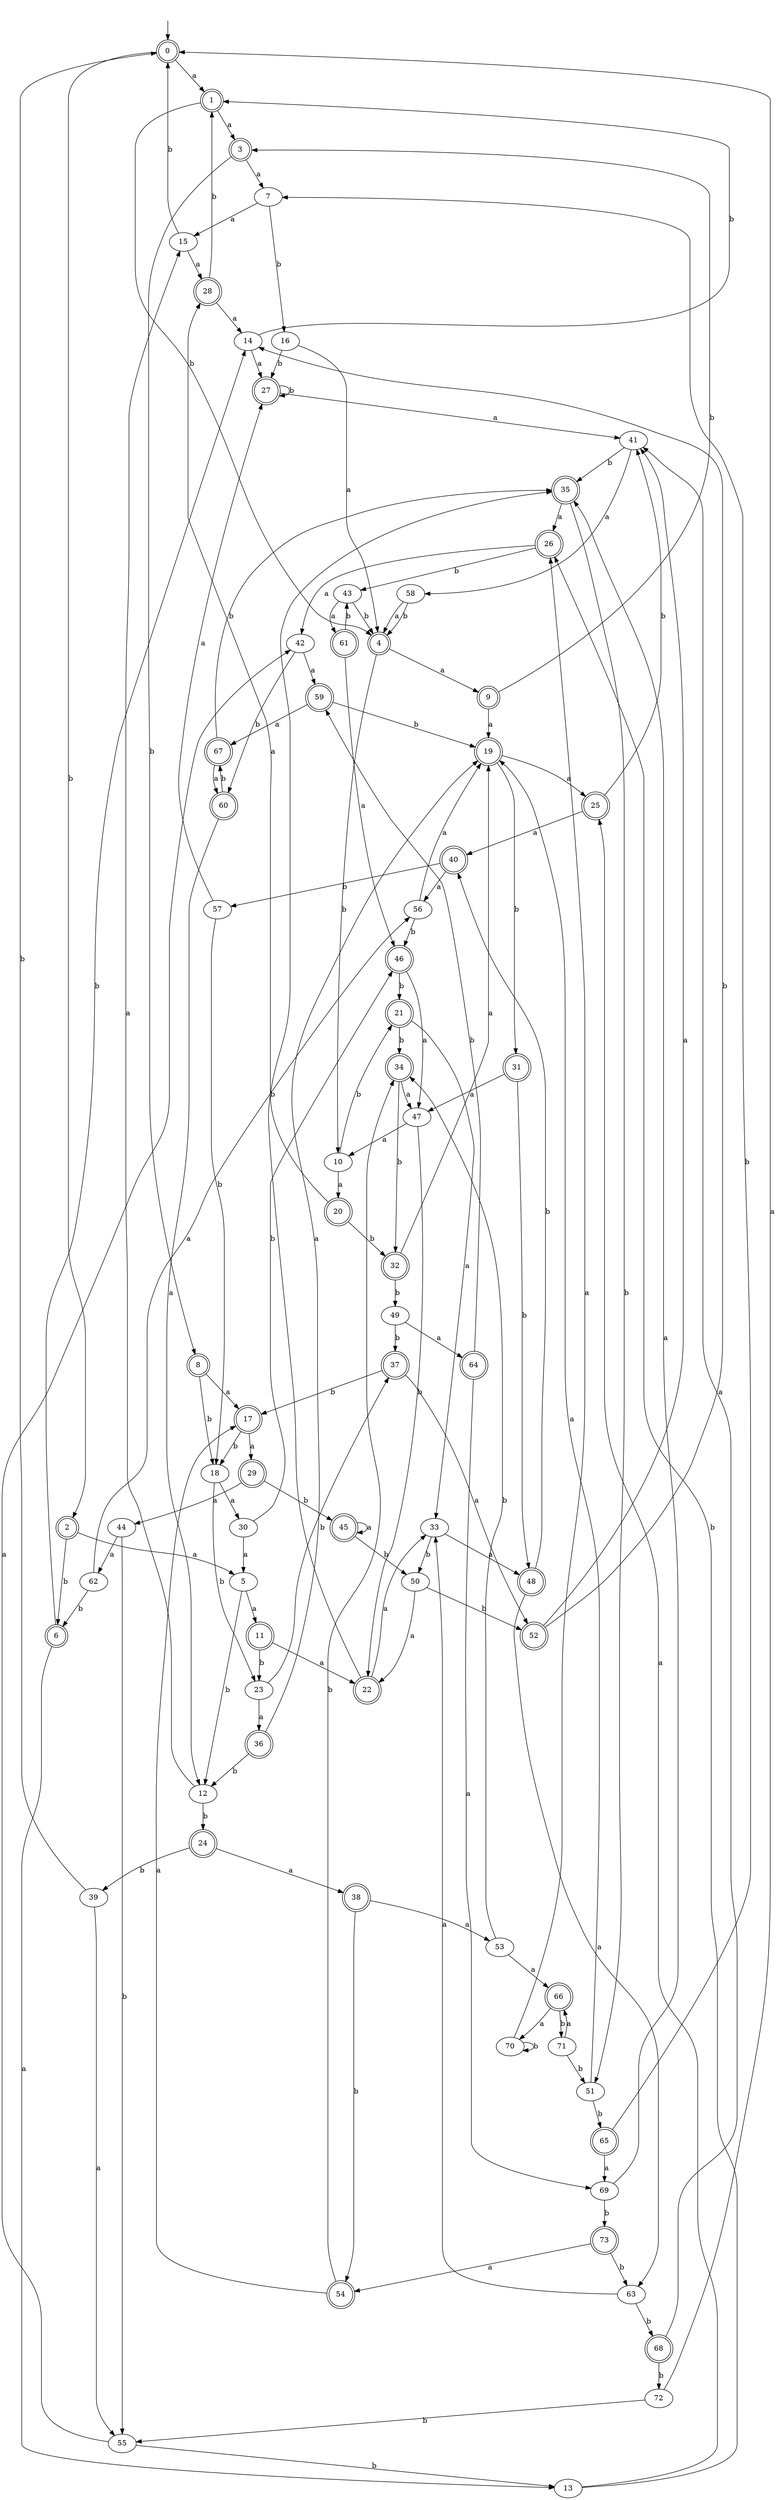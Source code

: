 digraph RandomDFA {
  __start0 [label="", shape=none];
  __start0 -> 0 [label=""];
  0 [shape=circle] [shape=doublecircle]
  0 -> 1 [label="a"]
  0 -> 2 [label="b"]
  1 [shape=doublecircle]
  1 -> 3 [label="a"]
  1 -> 4 [label="b"]
  2 [shape=doublecircle]
  2 -> 5 [label="a"]
  2 -> 6 [label="b"]
  3 [shape=doublecircle]
  3 -> 7 [label="a"]
  3 -> 8 [label="b"]
  4 [shape=doublecircle]
  4 -> 9 [label="a"]
  4 -> 10 [label="b"]
  5
  5 -> 11 [label="a"]
  5 -> 12 [label="b"]
  6 [shape=doublecircle]
  6 -> 13 [label="a"]
  6 -> 14 [label="b"]
  7
  7 -> 15 [label="a"]
  7 -> 16 [label="b"]
  8 [shape=doublecircle]
  8 -> 17 [label="a"]
  8 -> 18 [label="b"]
  9 [shape=doublecircle]
  9 -> 19 [label="a"]
  9 -> 3 [label="b"]
  10
  10 -> 20 [label="a"]
  10 -> 21 [label="b"]
  11 [shape=doublecircle]
  11 -> 22 [label="a"]
  11 -> 23 [label="b"]
  12
  12 -> 15 [label="a"]
  12 -> 24 [label="b"]
  13
  13 -> 25 [label="a"]
  13 -> 26 [label="b"]
  14
  14 -> 27 [label="a"]
  14 -> 1 [label="b"]
  15
  15 -> 28 [label="a"]
  15 -> 0 [label="b"]
  16
  16 -> 4 [label="a"]
  16 -> 27 [label="b"]
  17 [shape=doublecircle]
  17 -> 29 [label="a"]
  17 -> 18 [label="b"]
  18
  18 -> 30 [label="a"]
  18 -> 23 [label="b"]
  19 [shape=doublecircle]
  19 -> 25 [label="a"]
  19 -> 31 [label="b"]
  20 [shape=doublecircle]
  20 -> 28 [label="a"]
  20 -> 32 [label="b"]
  21 [shape=doublecircle]
  21 -> 33 [label="a"]
  21 -> 34 [label="b"]
  22 [shape=doublecircle]
  22 -> 33 [label="a"]
  22 -> 35 [label="b"]
  23
  23 -> 36 [label="a"]
  23 -> 37 [label="b"]
  24 [shape=doublecircle]
  24 -> 38 [label="a"]
  24 -> 39 [label="b"]
  25 [shape=doublecircle]
  25 -> 40 [label="a"]
  25 -> 41 [label="b"]
  26 [shape=doublecircle]
  26 -> 42 [label="a"]
  26 -> 43 [label="b"]
  27 [shape=doublecircle]
  27 -> 41 [label="a"]
  27 -> 27 [label="b"]
  28 [shape=doublecircle]
  28 -> 14 [label="a"]
  28 -> 1 [label="b"]
  29 [shape=doublecircle]
  29 -> 44 [label="a"]
  29 -> 45 [label="b"]
  30
  30 -> 5 [label="a"]
  30 -> 46 [label="b"]
  31 [shape=doublecircle]
  31 -> 47 [label="a"]
  31 -> 48 [label="b"]
  32 [shape=doublecircle]
  32 -> 19 [label="a"]
  32 -> 49 [label="b"]
  33
  33 -> 48 [label="a"]
  33 -> 50 [label="b"]
  34 [shape=doublecircle]
  34 -> 47 [label="a"]
  34 -> 32 [label="b"]
  35 [shape=doublecircle]
  35 -> 26 [label="a"]
  35 -> 51 [label="b"]
  36 [shape=doublecircle]
  36 -> 19 [label="a"]
  36 -> 12 [label="b"]
  37 [shape=doublecircle]
  37 -> 52 [label="a"]
  37 -> 17 [label="b"]
  38 [shape=doublecircle]
  38 -> 53 [label="a"]
  38 -> 54 [label="b"]
  39
  39 -> 55 [label="a"]
  39 -> 0 [label="b"]
  40 [shape=doublecircle]
  40 -> 56 [label="a"]
  40 -> 57 [label="b"]
  41
  41 -> 58 [label="a"]
  41 -> 35 [label="b"]
  42
  42 -> 59 [label="a"]
  42 -> 60 [label="b"]
  43
  43 -> 61 [label="a"]
  43 -> 4 [label="b"]
  44
  44 -> 62 [label="a"]
  44 -> 55 [label="b"]
  45 [shape=doublecircle]
  45 -> 45 [label="a"]
  45 -> 50 [label="b"]
  46 [shape=doublecircle]
  46 -> 47 [label="a"]
  46 -> 21 [label="b"]
  47
  47 -> 10 [label="a"]
  47 -> 22 [label="b"]
  48 [shape=doublecircle]
  48 -> 63 [label="a"]
  48 -> 40 [label="b"]
  49
  49 -> 64 [label="a"]
  49 -> 37 [label="b"]
  50
  50 -> 22 [label="a"]
  50 -> 52 [label="b"]
  51
  51 -> 19 [label="a"]
  51 -> 65 [label="b"]
  52 [shape=doublecircle]
  52 -> 41 [label="a"]
  52 -> 14 [label="b"]
  53
  53 -> 66 [label="a"]
  53 -> 34 [label="b"]
  54 [shape=doublecircle]
  54 -> 17 [label="a"]
  54 -> 34 [label="b"]
  55
  55 -> 42 [label="a"]
  55 -> 13 [label="b"]
  56
  56 -> 19 [label="a"]
  56 -> 46 [label="b"]
  57
  57 -> 27 [label="a"]
  57 -> 18 [label="b"]
  58
  58 -> 4 [label="a"]
  58 -> 4 [label="b"]
  59 [shape=doublecircle]
  59 -> 67 [label="a"]
  59 -> 19 [label="b"]
  60 [shape=doublecircle]
  60 -> 12 [label="a"]
  60 -> 67 [label="b"]
  61 [shape=doublecircle]
  61 -> 46 [label="a"]
  61 -> 43 [label="b"]
  62
  62 -> 56 [label="a"]
  62 -> 6 [label="b"]
  63
  63 -> 33 [label="a"]
  63 -> 68 [label="b"]
  64 [shape=doublecircle]
  64 -> 69 [label="a"]
  64 -> 59 [label="b"]
  65 [shape=doublecircle]
  65 -> 69 [label="a"]
  65 -> 7 [label="b"]
  66 [shape=doublecircle]
  66 -> 70 [label="a"]
  66 -> 71 [label="b"]
  67 [shape=doublecircle]
  67 -> 60 [label="a"]
  67 -> 35 [label="b"]
  68 [shape=doublecircle]
  68 -> 41 [label="a"]
  68 -> 72 [label="b"]
  69
  69 -> 35 [label="a"]
  69 -> 73 [label="b"]
  70
  70 -> 26 [label="a"]
  70 -> 70 [label="b"]
  71
  71 -> 66 [label="a"]
  71 -> 51 [label="b"]
  72
  72 -> 0 [label="a"]
  72 -> 55 [label="b"]
  73 [shape=doublecircle]
  73 -> 54 [label="a"]
  73 -> 63 [label="b"]
}
